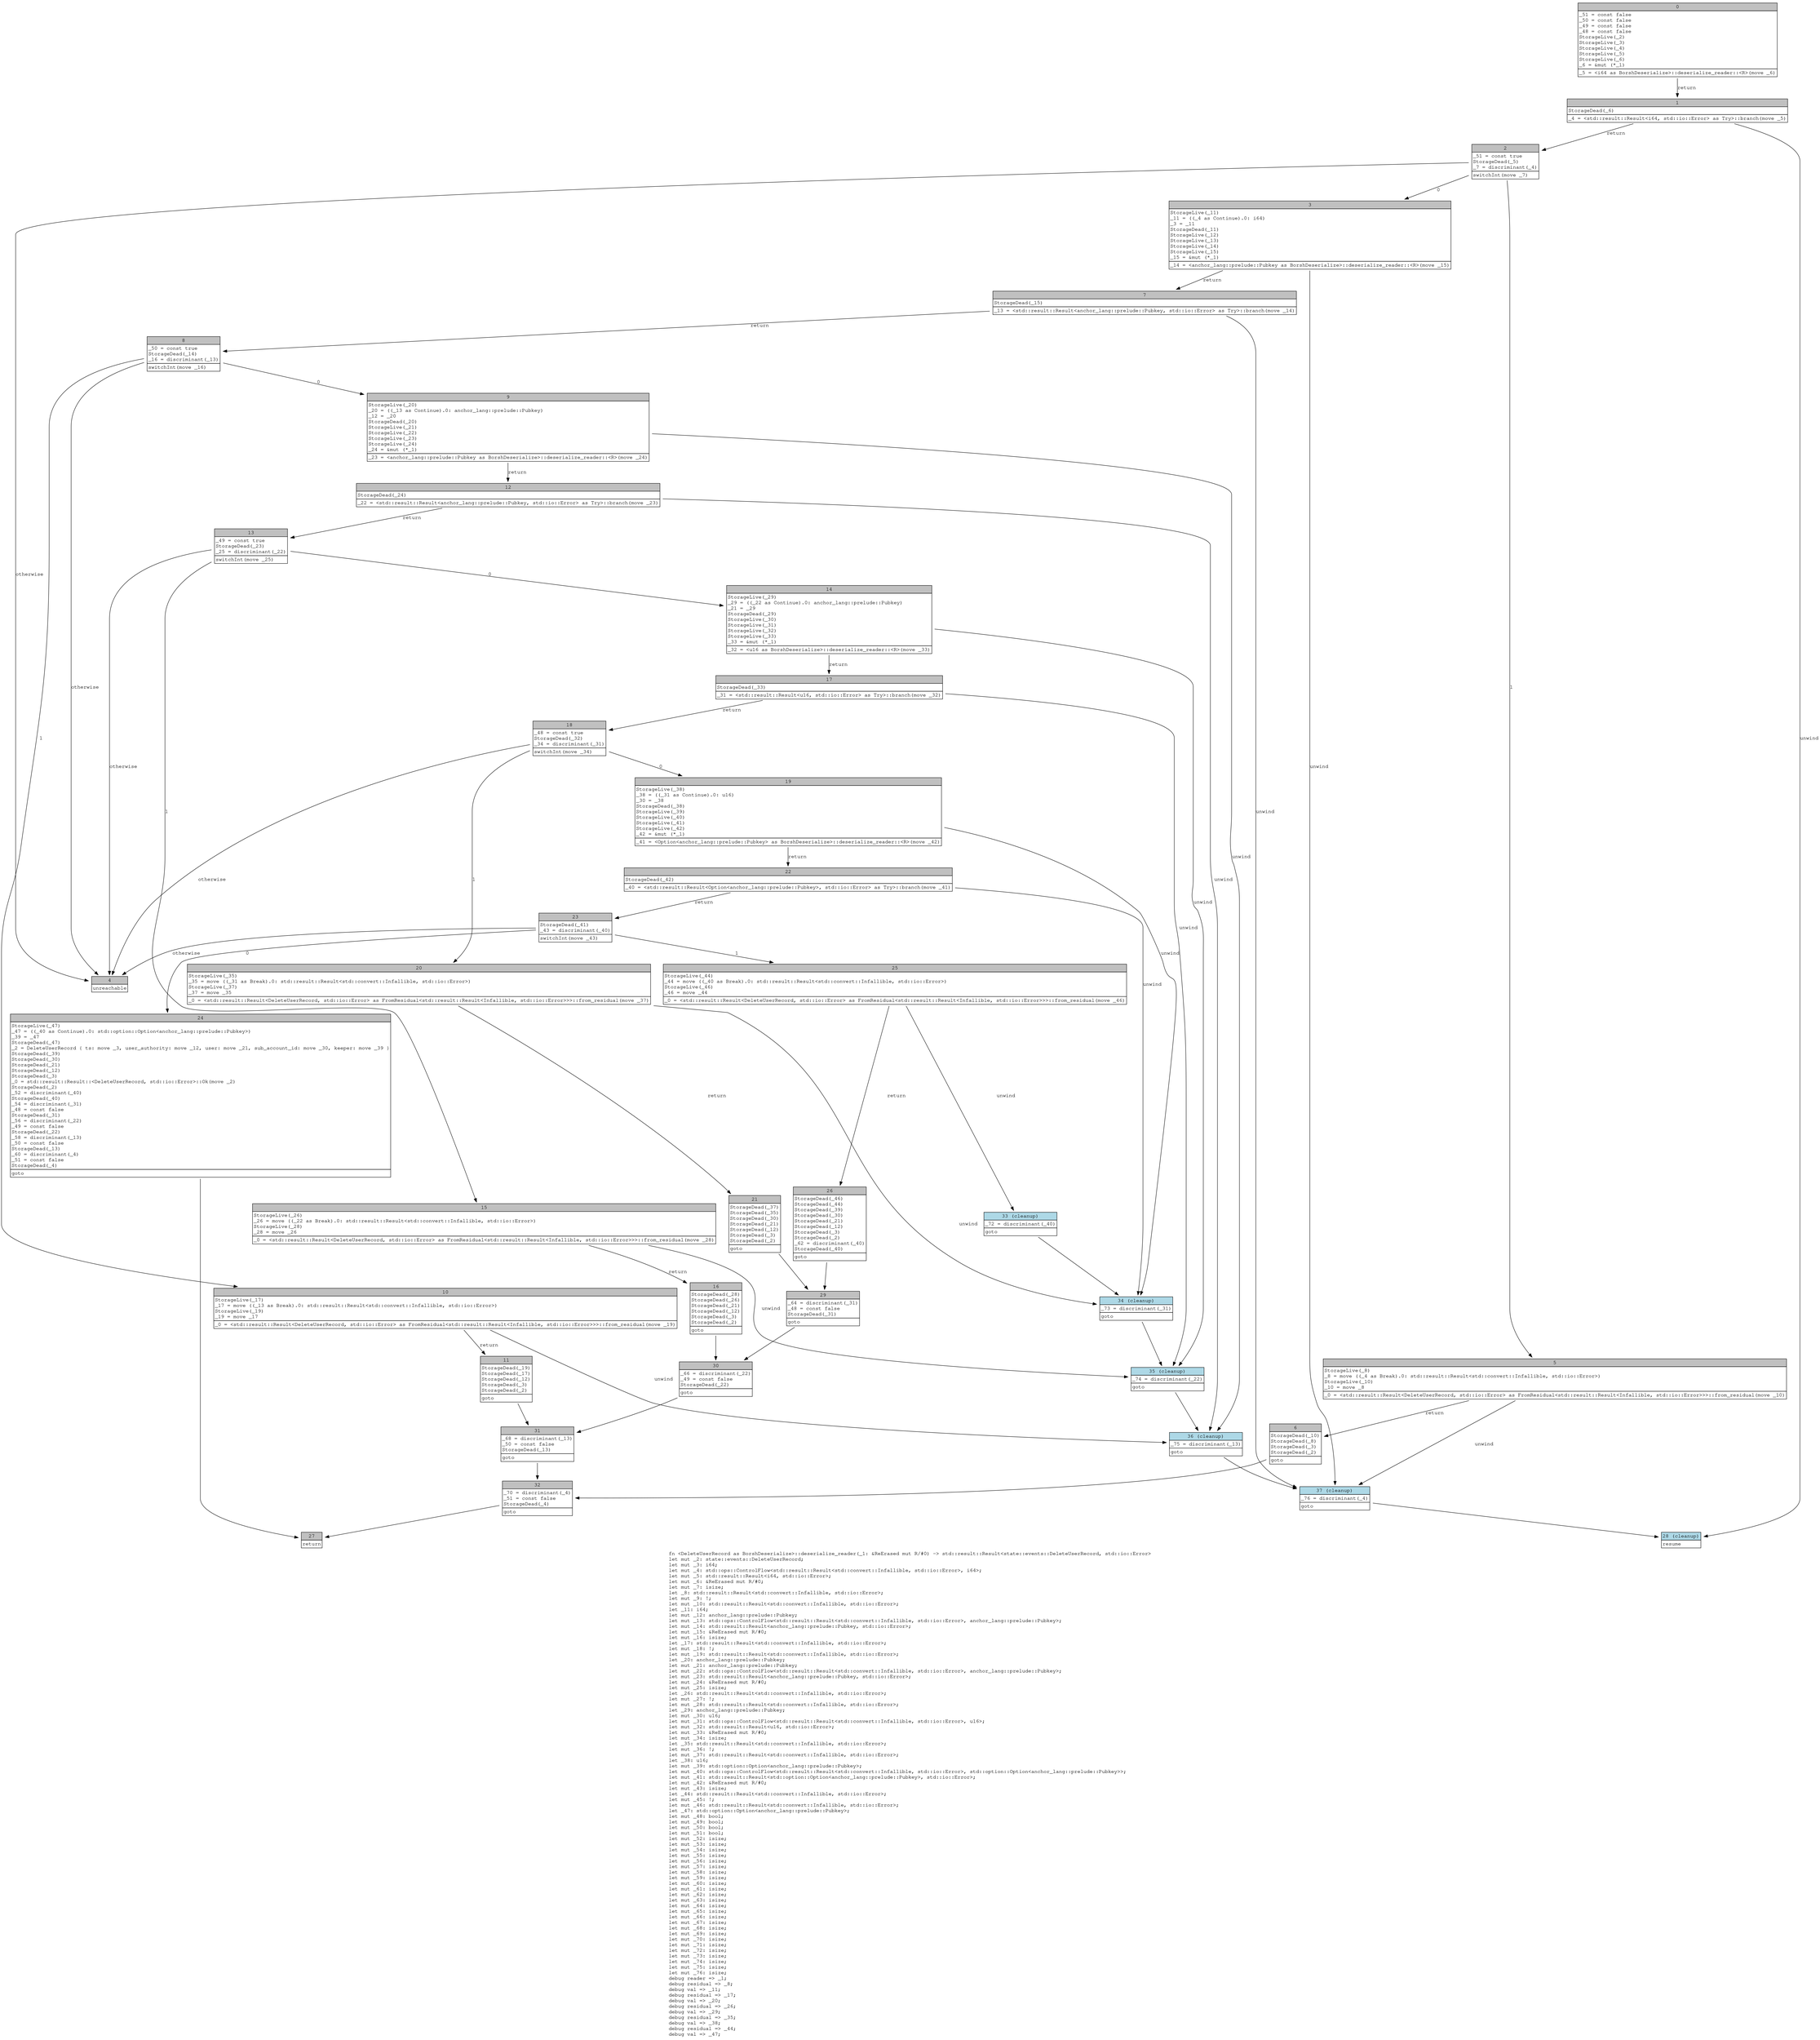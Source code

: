 digraph Mir_0_16097 {
    graph [fontname="Courier, monospace"];
    node [fontname="Courier, monospace"];
    edge [fontname="Courier, monospace"];
    label=<fn &lt;DeleteUserRecord as BorshDeserialize&gt;::deserialize_reader(_1: &amp;ReErased mut R/#0) -&gt; std::result::Result&lt;state::events::DeleteUserRecord, std::io::Error&gt;<br align="left"/>let mut _2: state::events::DeleteUserRecord;<br align="left"/>let mut _3: i64;<br align="left"/>let mut _4: std::ops::ControlFlow&lt;std::result::Result&lt;std::convert::Infallible, std::io::Error&gt;, i64&gt;;<br align="left"/>let mut _5: std::result::Result&lt;i64, std::io::Error&gt;;<br align="left"/>let mut _6: &amp;ReErased mut R/#0;<br align="left"/>let mut _7: isize;<br align="left"/>let _8: std::result::Result&lt;std::convert::Infallible, std::io::Error&gt;;<br align="left"/>let mut _9: !;<br align="left"/>let mut _10: std::result::Result&lt;std::convert::Infallible, std::io::Error&gt;;<br align="left"/>let _11: i64;<br align="left"/>let mut _12: anchor_lang::prelude::Pubkey;<br align="left"/>let mut _13: std::ops::ControlFlow&lt;std::result::Result&lt;std::convert::Infallible, std::io::Error&gt;, anchor_lang::prelude::Pubkey&gt;;<br align="left"/>let mut _14: std::result::Result&lt;anchor_lang::prelude::Pubkey, std::io::Error&gt;;<br align="left"/>let mut _15: &amp;ReErased mut R/#0;<br align="left"/>let mut _16: isize;<br align="left"/>let _17: std::result::Result&lt;std::convert::Infallible, std::io::Error&gt;;<br align="left"/>let mut _18: !;<br align="left"/>let mut _19: std::result::Result&lt;std::convert::Infallible, std::io::Error&gt;;<br align="left"/>let _20: anchor_lang::prelude::Pubkey;<br align="left"/>let mut _21: anchor_lang::prelude::Pubkey;<br align="left"/>let mut _22: std::ops::ControlFlow&lt;std::result::Result&lt;std::convert::Infallible, std::io::Error&gt;, anchor_lang::prelude::Pubkey&gt;;<br align="left"/>let mut _23: std::result::Result&lt;anchor_lang::prelude::Pubkey, std::io::Error&gt;;<br align="left"/>let mut _24: &amp;ReErased mut R/#0;<br align="left"/>let mut _25: isize;<br align="left"/>let _26: std::result::Result&lt;std::convert::Infallible, std::io::Error&gt;;<br align="left"/>let mut _27: !;<br align="left"/>let mut _28: std::result::Result&lt;std::convert::Infallible, std::io::Error&gt;;<br align="left"/>let _29: anchor_lang::prelude::Pubkey;<br align="left"/>let mut _30: u16;<br align="left"/>let mut _31: std::ops::ControlFlow&lt;std::result::Result&lt;std::convert::Infallible, std::io::Error&gt;, u16&gt;;<br align="left"/>let mut _32: std::result::Result&lt;u16, std::io::Error&gt;;<br align="left"/>let mut _33: &amp;ReErased mut R/#0;<br align="left"/>let mut _34: isize;<br align="left"/>let _35: std::result::Result&lt;std::convert::Infallible, std::io::Error&gt;;<br align="left"/>let mut _36: !;<br align="left"/>let mut _37: std::result::Result&lt;std::convert::Infallible, std::io::Error&gt;;<br align="left"/>let _38: u16;<br align="left"/>let mut _39: std::option::Option&lt;anchor_lang::prelude::Pubkey&gt;;<br align="left"/>let mut _40: std::ops::ControlFlow&lt;std::result::Result&lt;std::convert::Infallible, std::io::Error&gt;, std::option::Option&lt;anchor_lang::prelude::Pubkey&gt;&gt;;<br align="left"/>let mut _41: std::result::Result&lt;std::option::Option&lt;anchor_lang::prelude::Pubkey&gt;, std::io::Error&gt;;<br align="left"/>let mut _42: &amp;ReErased mut R/#0;<br align="left"/>let mut _43: isize;<br align="left"/>let _44: std::result::Result&lt;std::convert::Infallible, std::io::Error&gt;;<br align="left"/>let mut _45: !;<br align="left"/>let mut _46: std::result::Result&lt;std::convert::Infallible, std::io::Error&gt;;<br align="left"/>let _47: std::option::Option&lt;anchor_lang::prelude::Pubkey&gt;;<br align="left"/>let mut _48: bool;<br align="left"/>let mut _49: bool;<br align="left"/>let mut _50: bool;<br align="left"/>let mut _51: bool;<br align="left"/>let mut _52: isize;<br align="left"/>let mut _53: isize;<br align="left"/>let mut _54: isize;<br align="left"/>let mut _55: isize;<br align="left"/>let mut _56: isize;<br align="left"/>let mut _57: isize;<br align="left"/>let mut _58: isize;<br align="left"/>let mut _59: isize;<br align="left"/>let mut _60: isize;<br align="left"/>let mut _61: isize;<br align="left"/>let mut _62: isize;<br align="left"/>let mut _63: isize;<br align="left"/>let mut _64: isize;<br align="left"/>let mut _65: isize;<br align="left"/>let mut _66: isize;<br align="left"/>let mut _67: isize;<br align="left"/>let mut _68: isize;<br align="left"/>let mut _69: isize;<br align="left"/>let mut _70: isize;<br align="left"/>let mut _71: isize;<br align="left"/>let mut _72: isize;<br align="left"/>let mut _73: isize;<br align="left"/>let mut _74: isize;<br align="left"/>let mut _75: isize;<br align="left"/>let mut _76: isize;<br align="left"/>debug reader =&gt; _1;<br align="left"/>debug residual =&gt; _8;<br align="left"/>debug val =&gt; _11;<br align="left"/>debug residual =&gt; _17;<br align="left"/>debug val =&gt; _20;<br align="left"/>debug residual =&gt; _26;<br align="left"/>debug val =&gt; _29;<br align="left"/>debug residual =&gt; _35;<br align="left"/>debug val =&gt; _38;<br align="left"/>debug residual =&gt; _44;<br align="left"/>debug val =&gt; _47;<br align="left"/>>;
    bb0__0_16097 [shape="none", label=<<table border="0" cellborder="1" cellspacing="0"><tr><td bgcolor="gray" align="center" colspan="1">0</td></tr><tr><td align="left" balign="left">_51 = const false<br/>_50 = const false<br/>_49 = const false<br/>_48 = const false<br/>StorageLive(_2)<br/>StorageLive(_3)<br/>StorageLive(_4)<br/>StorageLive(_5)<br/>StorageLive(_6)<br/>_6 = &amp;mut (*_1)<br/></td></tr><tr><td align="left">_5 = &lt;i64 as BorshDeserialize&gt;::deserialize_reader::&lt;R&gt;(move _6)</td></tr></table>>];
    bb1__0_16097 [shape="none", label=<<table border="0" cellborder="1" cellspacing="0"><tr><td bgcolor="gray" align="center" colspan="1">1</td></tr><tr><td align="left" balign="left">StorageDead(_6)<br/></td></tr><tr><td align="left">_4 = &lt;std::result::Result&lt;i64, std::io::Error&gt; as Try&gt;::branch(move _5)</td></tr></table>>];
    bb2__0_16097 [shape="none", label=<<table border="0" cellborder="1" cellspacing="0"><tr><td bgcolor="gray" align="center" colspan="1">2</td></tr><tr><td align="left" balign="left">_51 = const true<br/>StorageDead(_5)<br/>_7 = discriminant(_4)<br/></td></tr><tr><td align="left">switchInt(move _7)</td></tr></table>>];
    bb3__0_16097 [shape="none", label=<<table border="0" cellborder="1" cellspacing="0"><tr><td bgcolor="gray" align="center" colspan="1">3</td></tr><tr><td align="left" balign="left">StorageLive(_11)<br/>_11 = ((_4 as Continue).0: i64)<br/>_3 = _11<br/>StorageDead(_11)<br/>StorageLive(_12)<br/>StorageLive(_13)<br/>StorageLive(_14)<br/>StorageLive(_15)<br/>_15 = &amp;mut (*_1)<br/></td></tr><tr><td align="left">_14 = &lt;anchor_lang::prelude::Pubkey as BorshDeserialize&gt;::deserialize_reader::&lt;R&gt;(move _15)</td></tr></table>>];
    bb4__0_16097 [shape="none", label=<<table border="0" cellborder="1" cellspacing="0"><tr><td bgcolor="gray" align="center" colspan="1">4</td></tr><tr><td align="left">unreachable</td></tr></table>>];
    bb5__0_16097 [shape="none", label=<<table border="0" cellborder="1" cellspacing="0"><tr><td bgcolor="gray" align="center" colspan="1">5</td></tr><tr><td align="left" balign="left">StorageLive(_8)<br/>_8 = move ((_4 as Break).0: std::result::Result&lt;std::convert::Infallible, std::io::Error&gt;)<br/>StorageLive(_10)<br/>_10 = move _8<br/></td></tr><tr><td align="left">_0 = &lt;std::result::Result&lt;DeleteUserRecord, std::io::Error&gt; as FromResidual&lt;std::result::Result&lt;Infallible, std::io::Error&gt;&gt;&gt;::from_residual(move _10)</td></tr></table>>];
    bb6__0_16097 [shape="none", label=<<table border="0" cellborder="1" cellspacing="0"><tr><td bgcolor="gray" align="center" colspan="1">6</td></tr><tr><td align="left" balign="left">StorageDead(_10)<br/>StorageDead(_8)<br/>StorageDead(_3)<br/>StorageDead(_2)<br/></td></tr><tr><td align="left">goto</td></tr></table>>];
    bb7__0_16097 [shape="none", label=<<table border="0" cellborder="1" cellspacing="0"><tr><td bgcolor="gray" align="center" colspan="1">7</td></tr><tr><td align="left" balign="left">StorageDead(_15)<br/></td></tr><tr><td align="left">_13 = &lt;std::result::Result&lt;anchor_lang::prelude::Pubkey, std::io::Error&gt; as Try&gt;::branch(move _14)</td></tr></table>>];
    bb8__0_16097 [shape="none", label=<<table border="0" cellborder="1" cellspacing="0"><tr><td bgcolor="gray" align="center" colspan="1">8</td></tr><tr><td align="left" balign="left">_50 = const true<br/>StorageDead(_14)<br/>_16 = discriminant(_13)<br/></td></tr><tr><td align="left">switchInt(move _16)</td></tr></table>>];
    bb9__0_16097 [shape="none", label=<<table border="0" cellborder="1" cellspacing="0"><tr><td bgcolor="gray" align="center" colspan="1">9</td></tr><tr><td align="left" balign="left">StorageLive(_20)<br/>_20 = ((_13 as Continue).0: anchor_lang::prelude::Pubkey)<br/>_12 = _20<br/>StorageDead(_20)<br/>StorageLive(_21)<br/>StorageLive(_22)<br/>StorageLive(_23)<br/>StorageLive(_24)<br/>_24 = &amp;mut (*_1)<br/></td></tr><tr><td align="left">_23 = &lt;anchor_lang::prelude::Pubkey as BorshDeserialize&gt;::deserialize_reader::&lt;R&gt;(move _24)</td></tr></table>>];
    bb10__0_16097 [shape="none", label=<<table border="0" cellborder="1" cellspacing="0"><tr><td bgcolor="gray" align="center" colspan="1">10</td></tr><tr><td align="left" balign="left">StorageLive(_17)<br/>_17 = move ((_13 as Break).0: std::result::Result&lt;std::convert::Infallible, std::io::Error&gt;)<br/>StorageLive(_19)<br/>_19 = move _17<br/></td></tr><tr><td align="left">_0 = &lt;std::result::Result&lt;DeleteUserRecord, std::io::Error&gt; as FromResidual&lt;std::result::Result&lt;Infallible, std::io::Error&gt;&gt;&gt;::from_residual(move _19)</td></tr></table>>];
    bb11__0_16097 [shape="none", label=<<table border="0" cellborder="1" cellspacing="0"><tr><td bgcolor="gray" align="center" colspan="1">11</td></tr><tr><td align="left" balign="left">StorageDead(_19)<br/>StorageDead(_17)<br/>StorageDead(_12)<br/>StorageDead(_3)<br/>StorageDead(_2)<br/></td></tr><tr><td align="left">goto</td></tr></table>>];
    bb12__0_16097 [shape="none", label=<<table border="0" cellborder="1" cellspacing="0"><tr><td bgcolor="gray" align="center" colspan="1">12</td></tr><tr><td align="left" balign="left">StorageDead(_24)<br/></td></tr><tr><td align="left">_22 = &lt;std::result::Result&lt;anchor_lang::prelude::Pubkey, std::io::Error&gt; as Try&gt;::branch(move _23)</td></tr></table>>];
    bb13__0_16097 [shape="none", label=<<table border="0" cellborder="1" cellspacing="0"><tr><td bgcolor="gray" align="center" colspan="1">13</td></tr><tr><td align="left" balign="left">_49 = const true<br/>StorageDead(_23)<br/>_25 = discriminant(_22)<br/></td></tr><tr><td align="left">switchInt(move _25)</td></tr></table>>];
    bb14__0_16097 [shape="none", label=<<table border="0" cellborder="1" cellspacing="0"><tr><td bgcolor="gray" align="center" colspan="1">14</td></tr><tr><td align="left" balign="left">StorageLive(_29)<br/>_29 = ((_22 as Continue).0: anchor_lang::prelude::Pubkey)<br/>_21 = _29<br/>StorageDead(_29)<br/>StorageLive(_30)<br/>StorageLive(_31)<br/>StorageLive(_32)<br/>StorageLive(_33)<br/>_33 = &amp;mut (*_1)<br/></td></tr><tr><td align="left">_32 = &lt;u16 as BorshDeserialize&gt;::deserialize_reader::&lt;R&gt;(move _33)</td></tr></table>>];
    bb15__0_16097 [shape="none", label=<<table border="0" cellborder="1" cellspacing="0"><tr><td bgcolor="gray" align="center" colspan="1">15</td></tr><tr><td align="left" balign="left">StorageLive(_26)<br/>_26 = move ((_22 as Break).0: std::result::Result&lt;std::convert::Infallible, std::io::Error&gt;)<br/>StorageLive(_28)<br/>_28 = move _26<br/></td></tr><tr><td align="left">_0 = &lt;std::result::Result&lt;DeleteUserRecord, std::io::Error&gt; as FromResidual&lt;std::result::Result&lt;Infallible, std::io::Error&gt;&gt;&gt;::from_residual(move _28)</td></tr></table>>];
    bb16__0_16097 [shape="none", label=<<table border="0" cellborder="1" cellspacing="0"><tr><td bgcolor="gray" align="center" colspan="1">16</td></tr><tr><td align="left" balign="left">StorageDead(_28)<br/>StorageDead(_26)<br/>StorageDead(_21)<br/>StorageDead(_12)<br/>StorageDead(_3)<br/>StorageDead(_2)<br/></td></tr><tr><td align="left">goto</td></tr></table>>];
    bb17__0_16097 [shape="none", label=<<table border="0" cellborder="1" cellspacing="0"><tr><td bgcolor="gray" align="center" colspan="1">17</td></tr><tr><td align="left" balign="left">StorageDead(_33)<br/></td></tr><tr><td align="left">_31 = &lt;std::result::Result&lt;u16, std::io::Error&gt; as Try&gt;::branch(move _32)</td></tr></table>>];
    bb18__0_16097 [shape="none", label=<<table border="0" cellborder="1" cellspacing="0"><tr><td bgcolor="gray" align="center" colspan="1">18</td></tr><tr><td align="left" balign="left">_48 = const true<br/>StorageDead(_32)<br/>_34 = discriminant(_31)<br/></td></tr><tr><td align="left">switchInt(move _34)</td></tr></table>>];
    bb19__0_16097 [shape="none", label=<<table border="0" cellborder="1" cellspacing="0"><tr><td bgcolor="gray" align="center" colspan="1">19</td></tr><tr><td align="left" balign="left">StorageLive(_38)<br/>_38 = ((_31 as Continue).0: u16)<br/>_30 = _38<br/>StorageDead(_38)<br/>StorageLive(_39)<br/>StorageLive(_40)<br/>StorageLive(_41)<br/>StorageLive(_42)<br/>_42 = &amp;mut (*_1)<br/></td></tr><tr><td align="left">_41 = &lt;Option&lt;anchor_lang::prelude::Pubkey&gt; as BorshDeserialize&gt;::deserialize_reader::&lt;R&gt;(move _42)</td></tr></table>>];
    bb20__0_16097 [shape="none", label=<<table border="0" cellborder="1" cellspacing="0"><tr><td bgcolor="gray" align="center" colspan="1">20</td></tr><tr><td align="left" balign="left">StorageLive(_35)<br/>_35 = move ((_31 as Break).0: std::result::Result&lt;std::convert::Infallible, std::io::Error&gt;)<br/>StorageLive(_37)<br/>_37 = move _35<br/></td></tr><tr><td align="left">_0 = &lt;std::result::Result&lt;DeleteUserRecord, std::io::Error&gt; as FromResidual&lt;std::result::Result&lt;Infallible, std::io::Error&gt;&gt;&gt;::from_residual(move _37)</td></tr></table>>];
    bb21__0_16097 [shape="none", label=<<table border="0" cellborder="1" cellspacing="0"><tr><td bgcolor="gray" align="center" colspan="1">21</td></tr><tr><td align="left" balign="left">StorageDead(_37)<br/>StorageDead(_35)<br/>StorageDead(_30)<br/>StorageDead(_21)<br/>StorageDead(_12)<br/>StorageDead(_3)<br/>StorageDead(_2)<br/></td></tr><tr><td align="left">goto</td></tr></table>>];
    bb22__0_16097 [shape="none", label=<<table border="0" cellborder="1" cellspacing="0"><tr><td bgcolor="gray" align="center" colspan="1">22</td></tr><tr><td align="left" balign="left">StorageDead(_42)<br/></td></tr><tr><td align="left">_40 = &lt;std::result::Result&lt;Option&lt;anchor_lang::prelude::Pubkey&gt;, std::io::Error&gt; as Try&gt;::branch(move _41)</td></tr></table>>];
    bb23__0_16097 [shape="none", label=<<table border="0" cellborder="1" cellspacing="0"><tr><td bgcolor="gray" align="center" colspan="1">23</td></tr><tr><td align="left" balign="left">StorageDead(_41)<br/>_43 = discriminant(_40)<br/></td></tr><tr><td align="left">switchInt(move _43)</td></tr></table>>];
    bb24__0_16097 [shape="none", label=<<table border="0" cellborder="1" cellspacing="0"><tr><td bgcolor="gray" align="center" colspan="1">24</td></tr><tr><td align="left" balign="left">StorageLive(_47)<br/>_47 = ((_40 as Continue).0: std::option::Option&lt;anchor_lang::prelude::Pubkey&gt;)<br/>_39 = _47<br/>StorageDead(_47)<br/>_2 = DeleteUserRecord { ts: move _3, user_authority: move _12, user: move _21, sub_account_id: move _30, keeper: move _39 }<br/>StorageDead(_39)<br/>StorageDead(_30)<br/>StorageDead(_21)<br/>StorageDead(_12)<br/>StorageDead(_3)<br/>_0 = std::result::Result::&lt;DeleteUserRecord, std::io::Error&gt;::Ok(move _2)<br/>StorageDead(_2)<br/>_52 = discriminant(_40)<br/>StorageDead(_40)<br/>_54 = discriminant(_31)<br/>_48 = const false<br/>StorageDead(_31)<br/>_56 = discriminant(_22)<br/>_49 = const false<br/>StorageDead(_22)<br/>_58 = discriminant(_13)<br/>_50 = const false<br/>StorageDead(_13)<br/>_60 = discriminant(_4)<br/>_51 = const false<br/>StorageDead(_4)<br/></td></tr><tr><td align="left">goto</td></tr></table>>];
    bb25__0_16097 [shape="none", label=<<table border="0" cellborder="1" cellspacing="0"><tr><td bgcolor="gray" align="center" colspan="1">25</td></tr><tr><td align="left" balign="left">StorageLive(_44)<br/>_44 = move ((_40 as Break).0: std::result::Result&lt;std::convert::Infallible, std::io::Error&gt;)<br/>StorageLive(_46)<br/>_46 = move _44<br/></td></tr><tr><td align="left">_0 = &lt;std::result::Result&lt;DeleteUserRecord, std::io::Error&gt; as FromResidual&lt;std::result::Result&lt;Infallible, std::io::Error&gt;&gt;&gt;::from_residual(move _46)</td></tr></table>>];
    bb26__0_16097 [shape="none", label=<<table border="0" cellborder="1" cellspacing="0"><tr><td bgcolor="gray" align="center" colspan="1">26</td></tr><tr><td align="left" balign="left">StorageDead(_46)<br/>StorageDead(_44)<br/>StorageDead(_39)<br/>StorageDead(_30)<br/>StorageDead(_21)<br/>StorageDead(_12)<br/>StorageDead(_3)<br/>StorageDead(_2)<br/>_62 = discriminant(_40)<br/>StorageDead(_40)<br/></td></tr><tr><td align="left">goto</td></tr></table>>];
    bb27__0_16097 [shape="none", label=<<table border="0" cellborder="1" cellspacing="0"><tr><td bgcolor="gray" align="center" colspan="1">27</td></tr><tr><td align="left">return</td></tr></table>>];
    bb28__0_16097 [shape="none", label=<<table border="0" cellborder="1" cellspacing="0"><tr><td bgcolor="lightblue" align="center" colspan="1">28 (cleanup)</td></tr><tr><td align="left">resume</td></tr></table>>];
    bb29__0_16097 [shape="none", label=<<table border="0" cellborder="1" cellspacing="0"><tr><td bgcolor="gray" align="center" colspan="1">29</td></tr><tr><td align="left" balign="left">_64 = discriminant(_31)<br/>_48 = const false<br/>StorageDead(_31)<br/></td></tr><tr><td align="left">goto</td></tr></table>>];
    bb30__0_16097 [shape="none", label=<<table border="0" cellborder="1" cellspacing="0"><tr><td bgcolor="gray" align="center" colspan="1">30</td></tr><tr><td align="left" balign="left">_66 = discriminant(_22)<br/>_49 = const false<br/>StorageDead(_22)<br/></td></tr><tr><td align="left">goto</td></tr></table>>];
    bb31__0_16097 [shape="none", label=<<table border="0" cellborder="1" cellspacing="0"><tr><td bgcolor="gray" align="center" colspan="1">31</td></tr><tr><td align="left" balign="left">_68 = discriminant(_13)<br/>_50 = const false<br/>StorageDead(_13)<br/></td></tr><tr><td align="left">goto</td></tr></table>>];
    bb32__0_16097 [shape="none", label=<<table border="0" cellborder="1" cellspacing="0"><tr><td bgcolor="gray" align="center" colspan="1">32</td></tr><tr><td align="left" balign="left">_70 = discriminant(_4)<br/>_51 = const false<br/>StorageDead(_4)<br/></td></tr><tr><td align="left">goto</td></tr></table>>];
    bb33__0_16097 [shape="none", label=<<table border="0" cellborder="1" cellspacing="0"><tr><td bgcolor="lightblue" align="center" colspan="1">33 (cleanup)</td></tr><tr><td align="left" balign="left">_72 = discriminant(_40)<br/></td></tr><tr><td align="left">goto</td></tr></table>>];
    bb34__0_16097 [shape="none", label=<<table border="0" cellborder="1" cellspacing="0"><tr><td bgcolor="lightblue" align="center" colspan="1">34 (cleanup)</td></tr><tr><td align="left" balign="left">_73 = discriminant(_31)<br/></td></tr><tr><td align="left">goto</td></tr></table>>];
    bb35__0_16097 [shape="none", label=<<table border="0" cellborder="1" cellspacing="0"><tr><td bgcolor="lightblue" align="center" colspan="1">35 (cleanup)</td></tr><tr><td align="left" balign="left">_74 = discriminant(_22)<br/></td></tr><tr><td align="left">goto</td></tr></table>>];
    bb36__0_16097 [shape="none", label=<<table border="0" cellborder="1" cellspacing="0"><tr><td bgcolor="lightblue" align="center" colspan="1">36 (cleanup)</td></tr><tr><td align="left" balign="left">_75 = discriminant(_13)<br/></td></tr><tr><td align="left">goto</td></tr></table>>];
    bb37__0_16097 [shape="none", label=<<table border="0" cellborder="1" cellspacing="0"><tr><td bgcolor="lightblue" align="center" colspan="1">37 (cleanup)</td></tr><tr><td align="left" balign="left">_76 = discriminant(_4)<br/></td></tr><tr><td align="left">goto</td></tr></table>>];
    bb0__0_16097 -> bb1__0_16097 [label="return"];
    bb1__0_16097 -> bb2__0_16097 [label="return"];
    bb1__0_16097 -> bb28__0_16097 [label="unwind"];
    bb2__0_16097 -> bb3__0_16097 [label="0"];
    bb2__0_16097 -> bb5__0_16097 [label="1"];
    bb2__0_16097 -> bb4__0_16097 [label="otherwise"];
    bb3__0_16097 -> bb7__0_16097 [label="return"];
    bb3__0_16097 -> bb37__0_16097 [label="unwind"];
    bb5__0_16097 -> bb6__0_16097 [label="return"];
    bb5__0_16097 -> bb37__0_16097 [label="unwind"];
    bb6__0_16097 -> bb32__0_16097 [label=""];
    bb7__0_16097 -> bb8__0_16097 [label="return"];
    bb7__0_16097 -> bb37__0_16097 [label="unwind"];
    bb8__0_16097 -> bb9__0_16097 [label="0"];
    bb8__0_16097 -> bb10__0_16097 [label="1"];
    bb8__0_16097 -> bb4__0_16097 [label="otherwise"];
    bb9__0_16097 -> bb12__0_16097 [label="return"];
    bb9__0_16097 -> bb36__0_16097 [label="unwind"];
    bb10__0_16097 -> bb11__0_16097 [label="return"];
    bb10__0_16097 -> bb36__0_16097 [label="unwind"];
    bb11__0_16097 -> bb31__0_16097 [label=""];
    bb12__0_16097 -> bb13__0_16097 [label="return"];
    bb12__0_16097 -> bb36__0_16097 [label="unwind"];
    bb13__0_16097 -> bb14__0_16097 [label="0"];
    bb13__0_16097 -> bb15__0_16097 [label="1"];
    bb13__0_16097 -> bb4__0_16097 [label="otherwise"];
    bb14__0_16097 -> bb17__0_16097 [label="return"];
    bb14__0_16097 -> bb35__0_16097 [label="unwind"];
    bb15__0_16097 -> bb16__0_16097 [label="return"];
    bb15__0_16097 -> bb35__0_16097 [label="unwind"];
    bb16__0_16097 -> bb30__0_16097 [label=""];
    bb17__0_16097 -> bb18__0_16097 [label="return"];
    bb17__0_16097 -> bb35__0_16097 [label="unwind"];
    bb18__0_16097 -> bb19__0_16097 [label="0"];
    bb18__0_16097 -> bb20__0_16097 [label="1"];
    bb18__0_16097 -> bb4__0_16097 [label="otherwise"];
    bb19__0_16097 -> bb22__0_16097 [label="return"];
    bb19__0_16097 -> bb34__0_16097 [label="unwind"];
    bb20__0_16097 -> bb21__0_16097 [label="return"];
    bb20__0_16097 -> bb34__0_16097 [label="unwind"];
    bb21__0_16097 -> bb29__0_16097 [label=""];
    bb22__0_16097 -> bb23__0_16097 [label="return"];
    bb22__0_16097 -> bb34__0_16097 [label="unwind"];
    bb23__0_16097 -> bb24__0_16097 [label="0"];
    bb23__0_16097 -> bb25__0_16097 [label="1"];
    bb23__0_16097 -> bb4__0_16097 [label="otherwise"];
    bb24__0_16097 -> bb27__0_16097 [label=""];
    bb25__0_16097 -> bb26__0_16097 [label="return"];
    bb25__0_16097 -> bb33__0_16097 [label="unwind"];
    bb26__0_16097 -> bb29__0_16097 [label=""];
    bb29__0_16097 -> bb30__0_16097 [label=""];
    bb30__0_16097 -> bb31__0_16097 [label=""];
    bb31__0_16097 -> bb32__0_16097 [label=""];
    bb32__0_16097 -> bb27__0_16097 [label=""];
    bb33__0_16097 -> bb34__0_16097 [label=""];
    bb34__0_16097 -> bb35__0_16097 [label=""];
    bb35__0_16097 -> bb36__0_16097 [label=""];
    bb36__0_16097 -> bb37__0_16097 [label=""];
    bb37__0_16097 -> bb28__0_16097 [label=""];
}
